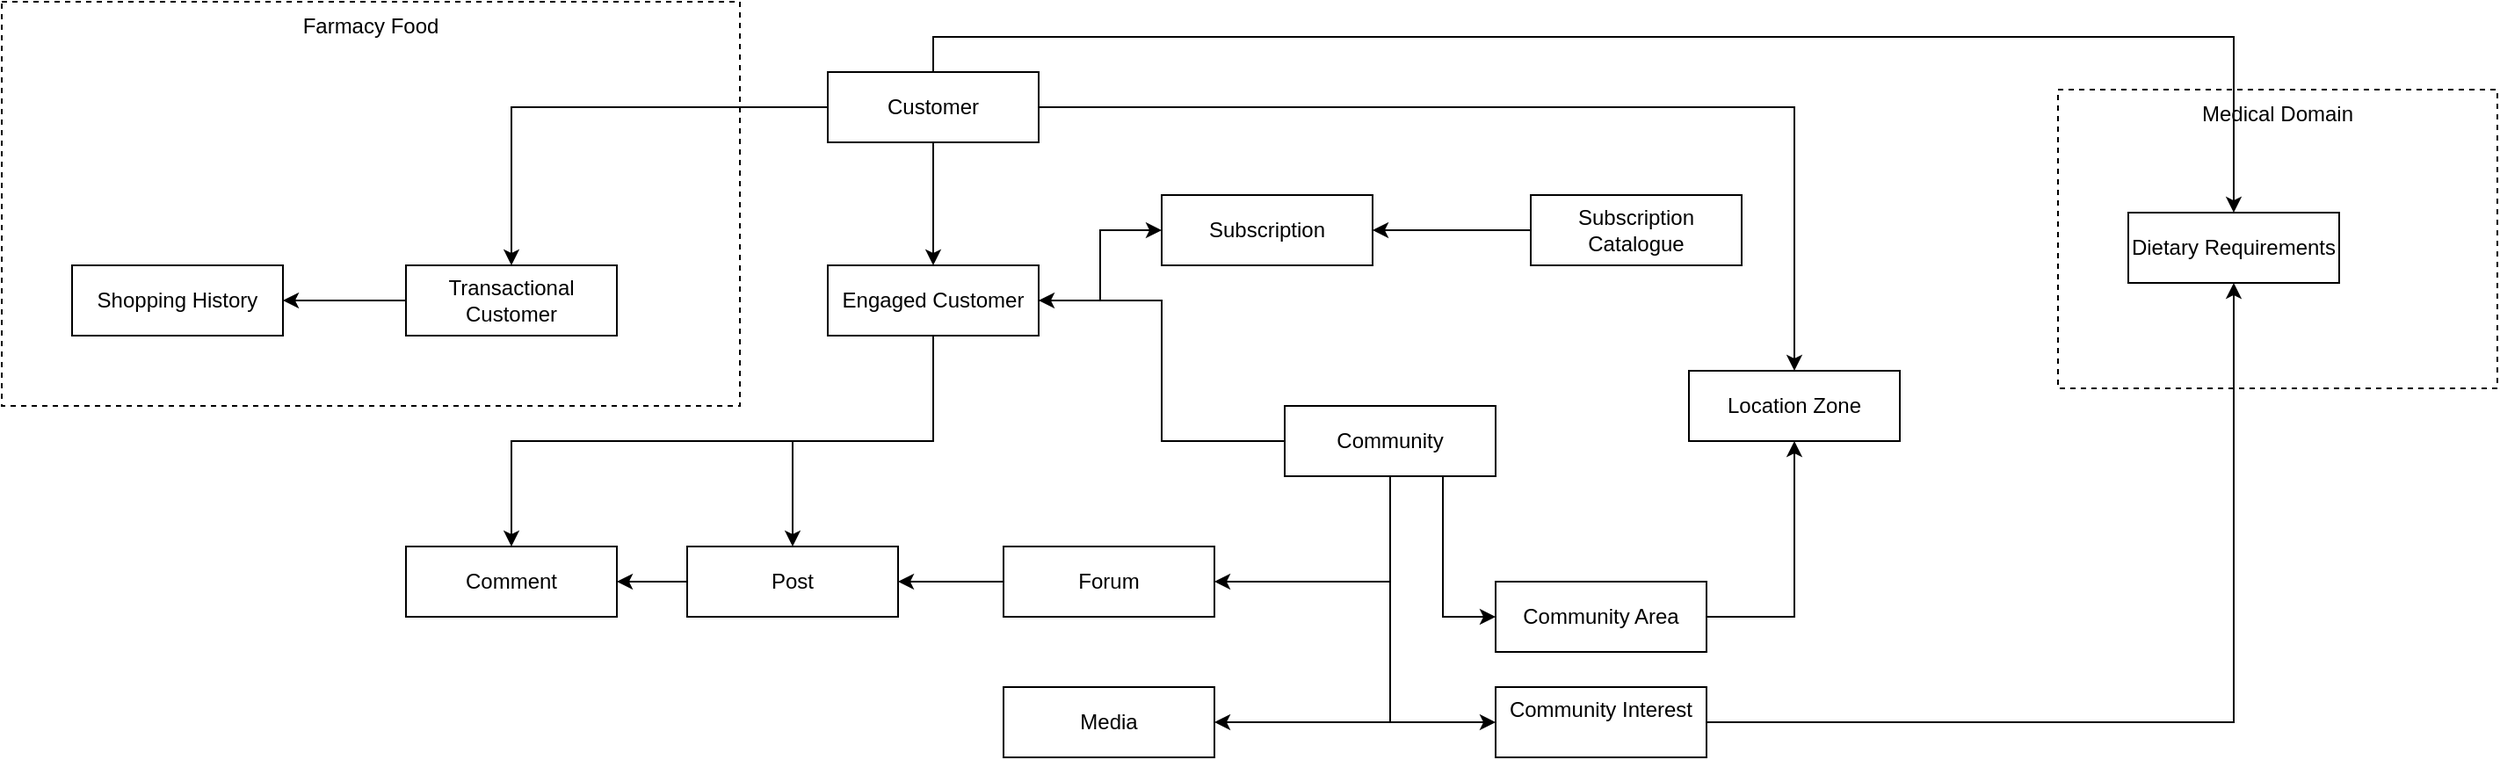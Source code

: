 <mxfile version="14.9.6" type="device" pages="3"><diagram id="5pfaqLwBnXqXDbeLD4pS" name="DataModel"><mxGraphModel dx="1613" dy="625" grid="1" gridSize="10" guides="1" tooltips="1" connect="1" arrows="1" fold="1" page="1" pageScale="1" pageWidth="827" pageHeight="1169" math="0" shadow="0"><root><mxCell id="0"/><mxCell id="1" parent="0"/><mxCell id="FrrdOwsMwm-KSp8nZxZR-1" value="Medical Domain" style="rounded=0;whiteSpace=wrap;html=1;dashed=1;verticalAlign=top;" vertex="1" parent="1"><mxGeometry x="540" y="220" width="250" height="170" as="geometry"/></mxCell><mxCell id="dNsxl9rpi0QxV2IOd6Wb-4" value="Farmacy Food" style="rounded=0;whiteSpace=wrap;html=1;dashed=1;verticalAlign=top;" vertex="1" parent="1"><mxGeometry x="-630" y="170" width="420" height="230" as="geometry"/></mxCell><mxCell id="XlsA1PgOHoyK5YxwDzi9-9" style="edgeStyle=orthogonalEdgeStyle;rounded=0;orthogonalLoop=1;jettySize=auto;html=1;exitX=1;exitY=0.5;exitDx=0;exitDy=0;entryX=0.5;entryY=0;entryDx=0;entryDy=0;" edge="1" parent="1" source="XlsA1PgOHoyK5YxwDzi9-1" target="XlsA1PgOHoyK5YxwDzi9-8"><mxGeometry relative="1" as="geometry"/></mxCell><mxCell id="XlsA1PgOHoyK5YxwDzi9-12" style="edgeStyle=orthogonalEdgeStyle;rounded=0;orthogonalLoop=1;jettySize=auto;html=1;exitX=0.5;exitY=0;exitDx=0;exitDy=0;entryX=0.5;entryY=0;entryDx=0;entryDy=0;" edge="1" parent="1" source="XlsA1PgOHoyK5YxwDzi9-1" target="XlsA1PgOHoyK5YxwDzi9-10"><mxGeometry relative="1" as="geometry"/></mxCell><mxCell id="dNsxl9rpi0QxV2IOd6Wb-2" style="edgeStyle=orthogonalEdgeStyle;rounded=0;orthogonalLoop=1;jettySize=auto;html=1;" edge="1" parent="1" source="XlsA1PgOHoyK5YxwDzi9-1" target="XlsA1PgOHoyK5YxwDzi9-3"><mxGeometry relative="1" as="geometry"/></mxCell><mxCell id="dNsxl9rpi0QxV2IOd6Wb-3" style="edgeStyle=orthogonalEdgeStyle;rounded=0;orthogonalLoop=1;jettySize=auto;html=1;" edge="1" parent="1" source="XlsA1PgOHoyK5YxwDzi9-1" target="XlsA1PgOHoyK5YxwDzi9-2"><mxGeometry relative="1" as="geometry"/></mxCell><mxCell id="XlsA1PgOHoyK5YxwDzi9-1" value="Customer" style="rounded=0;whiteSpace=wrap;html=1;" vertex="1" parent="1"><mxGeometry x="-160" y="210" width="120" height="40" as="geometry"/></mxCell><mxCell id="XlsA1PgOHoyK5YxwDzi9-35" style="edgeStyle=orthogonalEdgeStyle;rounded=0;orthogonalLoop=1;jettySize=auto;html=1;" edge="1" parent="1" source="XlsA1PgOHoyK5YxwDzi9-2" target="XlsA1PgOHoyK5YxwDzi9-34"><mxGeometry relative="1" as="geometry"/></mxCell><mxCell id="XlsA1PgOHoyK5YxwDzi9-2" value="Transactional Customer" style="rounded=0;whiteSpace=wrap;html=1;" vertex="1" parent="1"><mxGeometry x="-400" y="320" width="120" height="40" as="geometry"/></mxCell><mxCell id="XlsA1PgOHoyK5YxwDzi9-30" style="edgeStyle=orthogonalEdgeStyle;rounded=0;orthogonalLoop=1;jettySize=auto;html=1;" edge="1" parent="1" source="XlsA1PgOHoyK5YxwDzi9-3" target="XlsA1PgOHoyK5YxwDzi9-27"><mxGeometry relative="1" as="geometry"/></mxCell><mxCell id="XlsA1PgOHoyK5YxwDzi9-33" style="edgeStyle=orthogonalEdgeStyle;rounded=0;orthogonalLoop=1;jettySize=auto;html=1;exitX=0.5;exitY=1;exitDx=0;exitDy=0;entryX=0.5;entryY=0;entryDx=0;entryDy=0;" edge="1" parent="1" source="XlsA1PgOHoyK5YxwDzi9-3" target="XlsA1PgOHoyK5YxwDzi9-31"><mxGeometry relative="1" as="geometry"/></mxCell><mxCell id="XlsA1PgOHoyK5YxwDzi9-38" style="edgeStyle=orthogonalEdgeStyle;rounded=0;orthogonalLoop=1;jettySize=auto;html=1;entryX=0;entryY=0.5;entryDx=0;entryDy=0;" edge="1" parent="1" source="XlsA1PgOHoyK5YxwDzi9-3" target="XlsA1PgOHoyK5YxwDzi9-36"><mxGeometry relative="1" as="geometry"/></mxCell><mxCell id="XlsA1PgOHoyK5YxwDzi9-3" value="Engaged Customer" style="rounded=0;whiteSpace=wrap;html=1;" vertex="1" parent="1"><mxGeometry x="-160" y="320" width="120" height="40" as="geometry"/></mxCell><mxCell id="XlsA1PgOHoyK5YxwDzi9-8" value="Location Zone" style="rounded=0;whiteSpace=wrap;html=1;" vertex="1" parent="1"><mxGeometry x="330" y="380" width="120" height="40" as="geometry"/></mxCell><mxCell id="XlsA1PgOHoyK5YxwDzi9-10" value="Dietary Requirements" style="rounded=0;whiteSpace=wrap;html=1;" vertex="1" parent="1"><mxGeometry x="580" y="290" width="120" height="40" as="geometry"/></mxCell><mxCell id="XlsA1PgOHoyK5YxwDzi9-17" style="edgeStyle=orthogonalEdgeStyle;rounded=0;orthogonalLoop=1;jettySize=auto;html=1;exitX=0;exitY=0.5;exitDx=0;exitDy=0;entryX=1;entryY=0.5;entryDx=0;entryDy=0;" edge="1" parent="1" source="XlsA1PgOHoyK5YxwDzi9-13" target="XlsA1PgOHoyK5YxwDzi9-3"><mxGeometry relative="1" as="geometry"/></mxCell><mxCell id="XlsA1PgOHoyK5YxwDzi9-18" style="edgeStyle=orthogonalEdgeStyle;rounded=0;orthogonalLoop=1;jettySize=auto;html=1;exitX=0.5;exitY=1;exitDx=0;exitDy=0;entryX=1;entryY=0.5;entryDx=0;entryDy=0;" edge="1" parent="1" source="XlsA1PgOHoyK5YxwDzi9-13" target="XlsA1PgOHoyK5YxwDzi9-15"><mxGeometry relative="1" as="geometry"/></mxCell><mxCell id="XlsA1PgOHoyK5YxwDzi9-19" style="edgeStyle=orthogonalEdgeStyle;rounded=0;orthogonalLoop=1;jettySize=auto;html=1;exitX=0.75;exitY=1;exitDx=0;exitDy=0;entryX=1;entryY=0.5;entryDx=0;entryDy=0;" edge="1" parent="1" source="XlsA1PgOHoyK5YxwDzi9-13" target="XlsA1PgOHoyK5YxwDzi9-14"><mxGeometry relative="1" as="geometry"><Array as="points"><mxPoint x="160" y="440"/><mxPoint x="160" y="580"/></Array></mxGeometry></mxCell><mxCell id="XlsA1PgOHoyK5YxwDzi9-21" style="edgeStyle=orthogonalEdgeStyle;rounded=0;orthogonalLoop=1;jettySize=auto;html=1;exitX=0.75;exitY=1;exitDx=0;exitDy=0;entryX=0;entryY=0.5;entryDx=0;entryDy=0;" edge="1" parent="1" source="XlsA1PgOHoyK5YxwDzi9-13" target="XlsA1PgOHoyK5YxwDzi9-20"><mxGeometry relative="1" as="geometry"/></mxCell><mxCell id="dNsxl9rpi0QxV2IOd6Wb-1" style="edgeStyle=orthogonalEdgeStyle;rounded=0;orthogonalLoop=1;jettySize=auto;html=1;exitX=0.5;exitY=1;exitDx=0;exitDy=0;entryX=0;entryY=0.5;entryDx=0;entryDy=0;" edge="1" parent="1" source="XlsA1PgOHoyK5YxwDzi9-13" target="XlsA1PgOHoyK5YxwDzi9-23"><mxGeometry relative="1" as="geometry"/></mxCell><mxCell id="XlsA1PgOHoyK5YxwDzi9-13" value="Community" style="rounded=0;whiteSpace=wrap;html=1;" vertex="1" parent="1"><mxGeometry x="100" y="400" width="120" height="40" as="geometry"/></mxCell><mxCell id="XlsA1PgOHoyK5YxwDzi9-14" value="Media" style="rounded=0;whiteSpace=wrap;html=1;" vertex="1" parent="1"><mxGeometry x="-60" y="560" width="120" height="40" as="geometry"/></mxCell><mxCell id="XlsA1PgOHoyK5YxwDzi9-29" style="edgeStyle=orthogonalEdgeStyle;rounded=0;orthogonalLoop=1;jettySize=auto;html=1;" edge="1" parent="1" source="XlsA1PgOHoyK5YxwDzi9-15" target="XlsA1PgOHoyK5YxwDzi9-27"><mxGeometry relative="1" as="geometry"/></mxCell><mxCell id="XlsA1PgOHoyK5YxwDzi9-15" value="Forum" style="rounded=0;whiteSpace=wrap;html=1;" vertex="1" parent="1"><mxGeometry x="-60" y="480" width="120" height="40" as="geometry"/></mxCell><mxCell id="XlsA1PgOHoyK5YxwDzi9-22" style="edgeStyle=orthogonalEdgeStyle;rounded=0;orthogonalLoop=1;jettySize=auto;html=1;exitX=1;exitY=0.5;exitDx=0;exitDy=0;entryX=0.5;entryY=1;entryDx=0;entryDy=0;" edge="1" parent="1" source="XlsA1PgOHoyK5YxwDzi9-20" target="XlsA1PgOHoyK5YxwDzi9-8"><mxGeometry relative="1" as="geometry"/></mxCell><mxCell id="XlsA1PgOHoyK5YxwDzi9-20" value="Community Area" style="rounded=0;whiteSpace=wrap;html=1;" vertex="1" parent="1"><mxGeometry x="220" y="500" width="120" height="40" as="geometry"/></mxCell><mxCell id="XlsA1PgOHoyK5YxwDzi9-24" style="edgeStyle=orthogonalEdgeStyle;rounded=0;orthogonalLoop=1;jettySize=auto;html=1;entryX=0.5;entryY=1;entryDx=0;entryDy=0;exitX=1;exitY=0.5;exitDx=0;exitDy=0;" edge="1" parent="1" source="XlsA1PgOHoyK5YxwDzi9-23" target="XlsA1PgOHoyK5YxwDzi9-10"><mxGeometry relative="1" as="geometry"/></mxCell><mxCell id="XlsA1PgOHoyK5YxwDzi9-23" value="Community Interest&lt;br&gt;&amp;nbsp;" style="rounded=0;whiteSpace=wrap;html=1;" vertex="1" parent="1"><mxGeometry x="220" y="560" width="120" height="40" as="geometry"/></mxCell><mxCell id="XlsA1PgOHoyK5YxwDzi9-32" style="edgeStyle=orthogonalEdgeStyle;rounded=0;orthogonalLoop=1;jettySize=auto;html=1;" edge="1" parent="1" source="XlsA1PgOHoyK5YxwDzi9-27" target="XlsA1PgOHoyK5YxwDzi9-31"><mxGeometry relative="1" as="geometry"/></mxCell><mxCell id="XlsA1PgOHoyK5YxwDzi9-27" value="Post" style="rounded=0;whiteSpace=wrap;html=1;" vertex="1" parent="1"><mxGeometry x="-240" y="480" width="120" height="40" as="geometry"/></mxCell><mxCell id="XlsA1PgOHoyK5YxwDzi9-31" value="Comment" style="rounded=0;whiteSpace=wrap;html=1;" vertex="1" parent="1"><mxGeometry x="-400" y="480" width="120" height="40" as="geometry"/></mxCell><mxCell id="XlsA1PgOHoyK5YxwDzi9-34" value="Shopping History" style="rounded=0;whiteSpace=wrap;html=1;" vertex="1" parent="1"><mxGeometry x="-590" y="320" width="120" height="40" as="geometry"/></mxCell><mxCell id="XlsA1PgOHoyK5YxwDzi9-36" value="Subscription" style="rounded=0;whiteSpace=wrap;html=1;" vertex="1" parent="1"><mxGeometry x="30" y="280" width="120" height="40" as="geometry"/></mxCell><mxCell id="XlsA1PgOHoyK5YxwDzi9-39" style="edgeStyle=orthogonalEdgeStyle;rounded=0;orthogonalLoop=1;jettySize=auto;html=1;entryX=1;entryY=0.5;entryDx=0;entryDy=0;" edge="1" parent="1" source="XlsA1PgOHoyK5YxwDzi9-37" target="XlsA1PgOHoyK5YxwDzi9-36"><mxGeometry relative="1" as="geometry"/></mxCell><mxCell id="XlsA1PgOHoyK5YxwDzi9-37" value="Subscription Catalogue" style="rounded=0;whiteSpace=wrap;html=1;" vertex="1" parent="1"><mxGeometry x="240" y="280" width="120" height="40" as="geometry"/></mxCell></root></mxGraphModel></diagram><diagram id="SwdMfopTJq8Tg-ZymDsS" name="Domains"><mxGraphModel dx="786" dy="625" grid="1" gridSize="10" guides="1" tooltips="1" connect="1" arrows="1" fold="1" page="1" pageScale="1" pageWidth="827" pageHeight="1169" math="0" shadow="0"><root><mxCell id="jNIidI8rT8AJDHnRQvLO-0"/><mxCell id="jNIidI8rT8AJDHnRQvLO-1" parent="jNIidI8rT8AJDHnRQvLO-0"/><mxCell id="xAnf-vYWnuSrWLL0-WSP-1" style="edgeStyle=orthogonalEdgeStyle;rounded=0;orthogonalLoop=1;jettySize=auto;html=1;" edge="1" parent="jNIidI8rT8AJDHnRQvLO-1" source="QazR7c55srWJdWKBzaLA-0" target="QazR7c55srWJdWKBzaLA-1"><mxGeometry relative="1" as="geometry"/></mxCell><mxCell id="xAnf-vYWnuSrWLL0-WSP-3" value="Conformist" style="edgeLabel;html=1;align=center;verticalAlign=middle;resizable=0;points=[];" vertex="1" connectable="0" parent="xAnf-vYWnuSrWLL0-WSP-1"><mxGeometry x="0.546" relative="1" as="geometry"><mxPoint as="offset"/></mxGeometry></mxCell><mxCell id="xAnf-vYWnuSrWLL0-WSP-2" style="edgeStyle=orthogonalEdgeStyle;rounded=0;orthogonalLoop=1;jettySize=auto;html=1;entryX=0.5;entryY=0;entryDx=0;entryDy=0;" edge="1" parent="jNIidI8rT8AJDHnRQvLO-1" source="QazR7c55srWJdWKBzaLA-0" target="QazR7c55srWJdWKBzaLA-2"><mxGeometry relative="1" as="geometry"/></mxCell><mxCell id="xAnf-vYWnuSrWLL0-WSP-4" value="Conformist" style="edgeLabel;html=1;align=center;verticalAlign=middle;resizable=0;points=[];" vertex="1" connectable="0" parent="xAnf-vYWnuSrWLL0-WSP-2"><mxGeometry x="-0.023" y="1" relative="1" as="geometry"><mxPoint as="offset"/></mxGeometry></mxCell><mxCell id="QazR7c55srWJdWKBzaLA-0" value="Community Context&lt;br&gt;[Core[&lt;br&gt;&lt;br&gt;community, interaction, knowledge sharing" style="ellipse;whiteSpace=wrap;html=1;" vertex="1" parent="jNIidI8rT8AJDHnRQvLO-1"><mxGeometry x="279" y="80" width="270" height="140" as="geometry"/></mxCell><mxCell id="QazR7c55srWJdWKBzaLA-1" value="Medical Domain&lt;br&gt;[generic]&lt;br&gt;&lt;br&gt;medical information, health guides, medical analitics" style="ellipse;whiteSpace=wrap;html=1;" vertex="1" parent="jNIidI8rT8AJDHnRQvLO-1"><mxGeometry x="140" y="300" width="250" height="130" as="geometry"/></mxCell><mxCell id="QazR7c55srWJdWKBzaLA-2" value="Farmacy Food Domain&lt;br&gt;[generic]&lt;br&gt;&lt;br&gt;integration with farmacy food&amp;nbsp;" style="ellipse;whiteSpace=wrap;html=1;" vertex="1" parent="jNIidI8rT8AJDHnRQvLO-1"><mxGeometry x="480" y="300" width="240" height="130" as="geometry"/></mxCell></root></mxGraphModel></diagram><diagram id="p0HbwGfD_ZPNAZgk7J1c" name="UseCases"><mxGraphModel dx="786" dy="625" grid="1" gridSize="10" guides="1" tooltips="1" connect="1" arrows="1" fold="1" page="1" pageScale="1" pageWidth="827" pageHeight="1169" math="0" shadow="0"><root><mxCell id="DR5JicZUtdCBmAcK9F4v-0"/><mxCell id="DR5JicZUtdCBmAcK9F4v-1" parent="DR5JicZUtdCBmAcK9F4v-0"/><mxCell id="DR5JicZUtdCBmAcK9F4v-11" style="edgeStyle=orthogonalEdgeStyle;rounded=0;orthogonalLoop=1;jettySize=auto;html=1;exitX=0;exitY=0.5;exitDx=0;exitDy=0;" edge="1" parent="DR5JicZUtdCBmAcK9F4v-1" source="DR5JicZUtdCBmAcK9F4v-2" target="DR5JicZUtdCBmAcK9F4v-8"><mxGeometry relative="1" as="geometry"/></mxCell><mxCell id="DR5JicZUtdCBmAcK9F4v-2" value="Connect to community" style="ellipse;whiteSpace=wrap;html=1;dashed=1;verticalAlign=middle;" vertex="1" parent="DR5JicZUtdCBmAcK9F4v-1"><mxGeometry x="200" y="110" width="120" height="80" as="geometry"/></mxCell><mxCell id="DR5JicZUtdCBmAcK9F4v-15" style="edgeStyle=orthogonalEdgeStyle;rounded=0;orthogonalLoop=1;jettySize=auto;html=1;exitX=0;exitY=0.5;exitDx=0;exitDy=0;" edge="1" parent="DR5JicZUtdCBmAcK9F4v-1" source="DR5JicZUtdCBmAcK9F4v-4" target="DR5JicZUtdCBmAcK9F4v-9"><mxGeometry relative="1" as="geometry"/></mxCell><mxCell id="DR5JicZUtdCBmAcK9F4v-4" value="Buy farmacy food product" style="ellipse;whiteSpace=wrap;html=1;dashed=1;verticalAlign=middle;" vertex="1" parent="DR5JicZUtdCBmAcK9F4v-1"><mxGeometry x="150" y="380" width="120" height="80" as="geometry"/></mxCell><mxCell id="DR5JicZUtdCBmAcK9F4v-12" style="edgeStyle=orthogonalEdgeStyle;rounded=0;orthogonalLoop=1;jettySize=auto;html=1;" edge="1" parent="DR5JicZUtdCBmAcK9F4v-1" source="DR5JicZUtdCBmAcK9F4v-5"><mxGeometry relative="1" as="geometry"><mxPoint x="80" y="200" as="targetPoint"/><Array as="points"><mxPoint x="140" y="50"/><mxPoint x="140" y="200"/></Array></mxGeometry></mxCell><mxCell id="DR5JicZUtdCBmAcK9F4v-5" value="Create community" style="ellipse;whiteSpace=wrap;html=1;dashed=1;verticalAlign=middle;" vertex="1" parent="DR5JicZUtdCBmAcK9F4v-1"><mxGeometry x="280" y="10" width="120" height="80" as="geometry"/></mxCell><mxCell id="DR5JicZUtdCBmAcK9F4v-14" style="edgeStyle=orthogonalEdgeStyle;rounded=0;orthogonalLoop=1;jettySize=auto;html=1;" edge="1" parent="DR5JicZUtdCBmAcK9F4v-1" source="DR5JicZUtdCBmAcK9F4v-6"><mxGeometry relative="1" as="geometry"><mxPoint x="80" y="200" as="targetPoint"/></mxGeometry></mxCell><mxCell id="DR5JicZUtdCBmAcK9F4v-6" value="Interraction with community members" style="ellipse;whiteSpace=wrap;html=1;dashed=1;verticalAlign=middle;" vertex="1" parent="DR5JicZUtdCBmAcK9F4v-1"><mxGeometry x="370" y="170" width="120" height="80" as="geometry"/></mxCell><mxCell id="DR5JicZUtdCBmAcK9F4v-18" style="edgeStyle=orthogonalEdgeStyle;rounded=0;orthogonalLoop=1;jettySize=auto;html=1;exitX=1;exitY=0.5;exitDx=0;exitDy=0;" edge="1" parent="DR5JicZUtdCBmAcK9F4v-1" source="DR5JicZUtdCBmAcK9F4v-7"><mxGeometry relative="1" as="geometry"><mxPoint x="680" y="330" as="targetPoint"/></mxGeometry></mxCell><mxCell id="DR5JicZUtdCBmAcK9F4v-7" value="Collect analytics for farmacy food" style="ellipse;whiteSpace=wrap;html=1;dashed=1;verticalAlign=middle;" vertex="1" parent="DR5JicZUtdCBmAcK9F4v-1"><mxGeometry x="370" y="360" width="120" height="80" as="geometry"/></mxCell><mxCell id="DR5JicZUtdCBmAcK9F4v-8" value="engaged customer" style="shape=umlActor;verticalLabelPosition=bottom;verticalAlign=top;html=1;outlineConnect=0;dashed=1;" vertex="1" parent="DR5JicZUtdCBmAcK9F4v-1"><mxGeometry x="50" y="170" width="30" height="60" as="geometry"/></mxCell><mxCell id="DR5JicZUtdCBmAcK9F4v-9" value="transactional customer" style="shape=umlActor;verticalLabelPosition=bottom;verticalAlign=top;html=1;outlineConnect=0;dashed=1;" vertex="1" parent="DR5JicZUtdCBmAcK9F4v-1"><mxGeometry x="50" y="420" width="30" height="60" as="geometry"/></mxCell><mxCell id="DR5JicZUtdCBmAcK9F4v-13" style="edgeStyle=orthogonalEdgeStyle;rounded=0;orthogonalLoop=1;jettySize=auto;html=1;exitX=0;exitY=0.5;exitDx=0;exitDy=0;" edge="1" parent="DR5JicZUtdCBmAcK9F4v-1" source="DR5JicZUtdCBmAcK9F4v-10"><mxGeometry relative="1" as="geometry"><mxPoint x="80" y="200" as="targetPoint"/><Array as="points"><mxPoint x="140" y="300"/><mxPoint x="140" y="200"/></Array></mxGeometry></mxCell><mxCell id="DR5JicZUtdCBmAcK9F4v-17" style="edgeStyle=orthogonalEdgeStyle;rounded=0;orthogonalLoop=1;jettySize=auto;html=1;exitX=1;exitY=0.5;exitDx=0;exitDy=0;" edge="1" parent="DR5JicZUtdCBmAcK9F4v-1" source="DR5JicZUtdCBmAcK9F4v-10" target="DR5JicZUtdCBmAcK9F4v-16"><mxGeometry relative="1" as="geometry"/></mxCell><mxCell id="DR5JicZUtdCBmAcK9F4v-21" style="edgeStyle=orthogonalEdgeStyle;rounded=0;orthogonalLoop=1;jettySize=auto;html=1;exitX=1;exitY=0.5;exitDx=0;exitDy=0;entryX=0;entryY=0.333;entryDx=0;entryDy=0;entryPerimeter=0;" edge="1" parent="DR5JicZUtdCBmAcK9F4v-1" source="DR5JicZUtdCBmAcK9F4v-10" target="DR5JicZUtdCBmAcK9F4v-20"><mxGeometry relative="1" as="geometry"/></mxCell><mxCell id="DR5JicZUtdCBmAcK9F4v-10" value="Push engagement to community" style="ellipse;whiteSpace=wrap;html=1;dashed=1;verticalAlign=middle;" vertex="1" parent="DR5JicZUtdCBmAcK9F4v-1"><mxGeometry x="280" y="260" width="120" height="80" as="geometry"/></mxCell><mxCell id="DR5JicZUtdCBmAcK9F4v-16" value="Farmacy Family" style="shape=umlActor;verticalLabelPosition=bottom;verticalAlign=top;html=1;outlineConnect=0;dashed=1;" vertex="1" parent="DR5JicZUtdCBmAcK9F4v-1"><mxGeometry x="660" y="270" width="30" height="60" as="geometry"/></mxCell><mxCell id="DR5JicZUtdCBmAcK9F4v-20" value="non customer" style="shape=umlActor;verticalLabelPosition=bottom;verticalAlign=top;html=1;outlineConnect=0;dashed=1;" vertex="1" parent="DR5JicZUtdCBmAcK9F4v-1"><mxGeometry x="660" y="110" width="30" height="60" as="geometry"/></mxCell></root></mxGraphModel></diagram></mxfile>